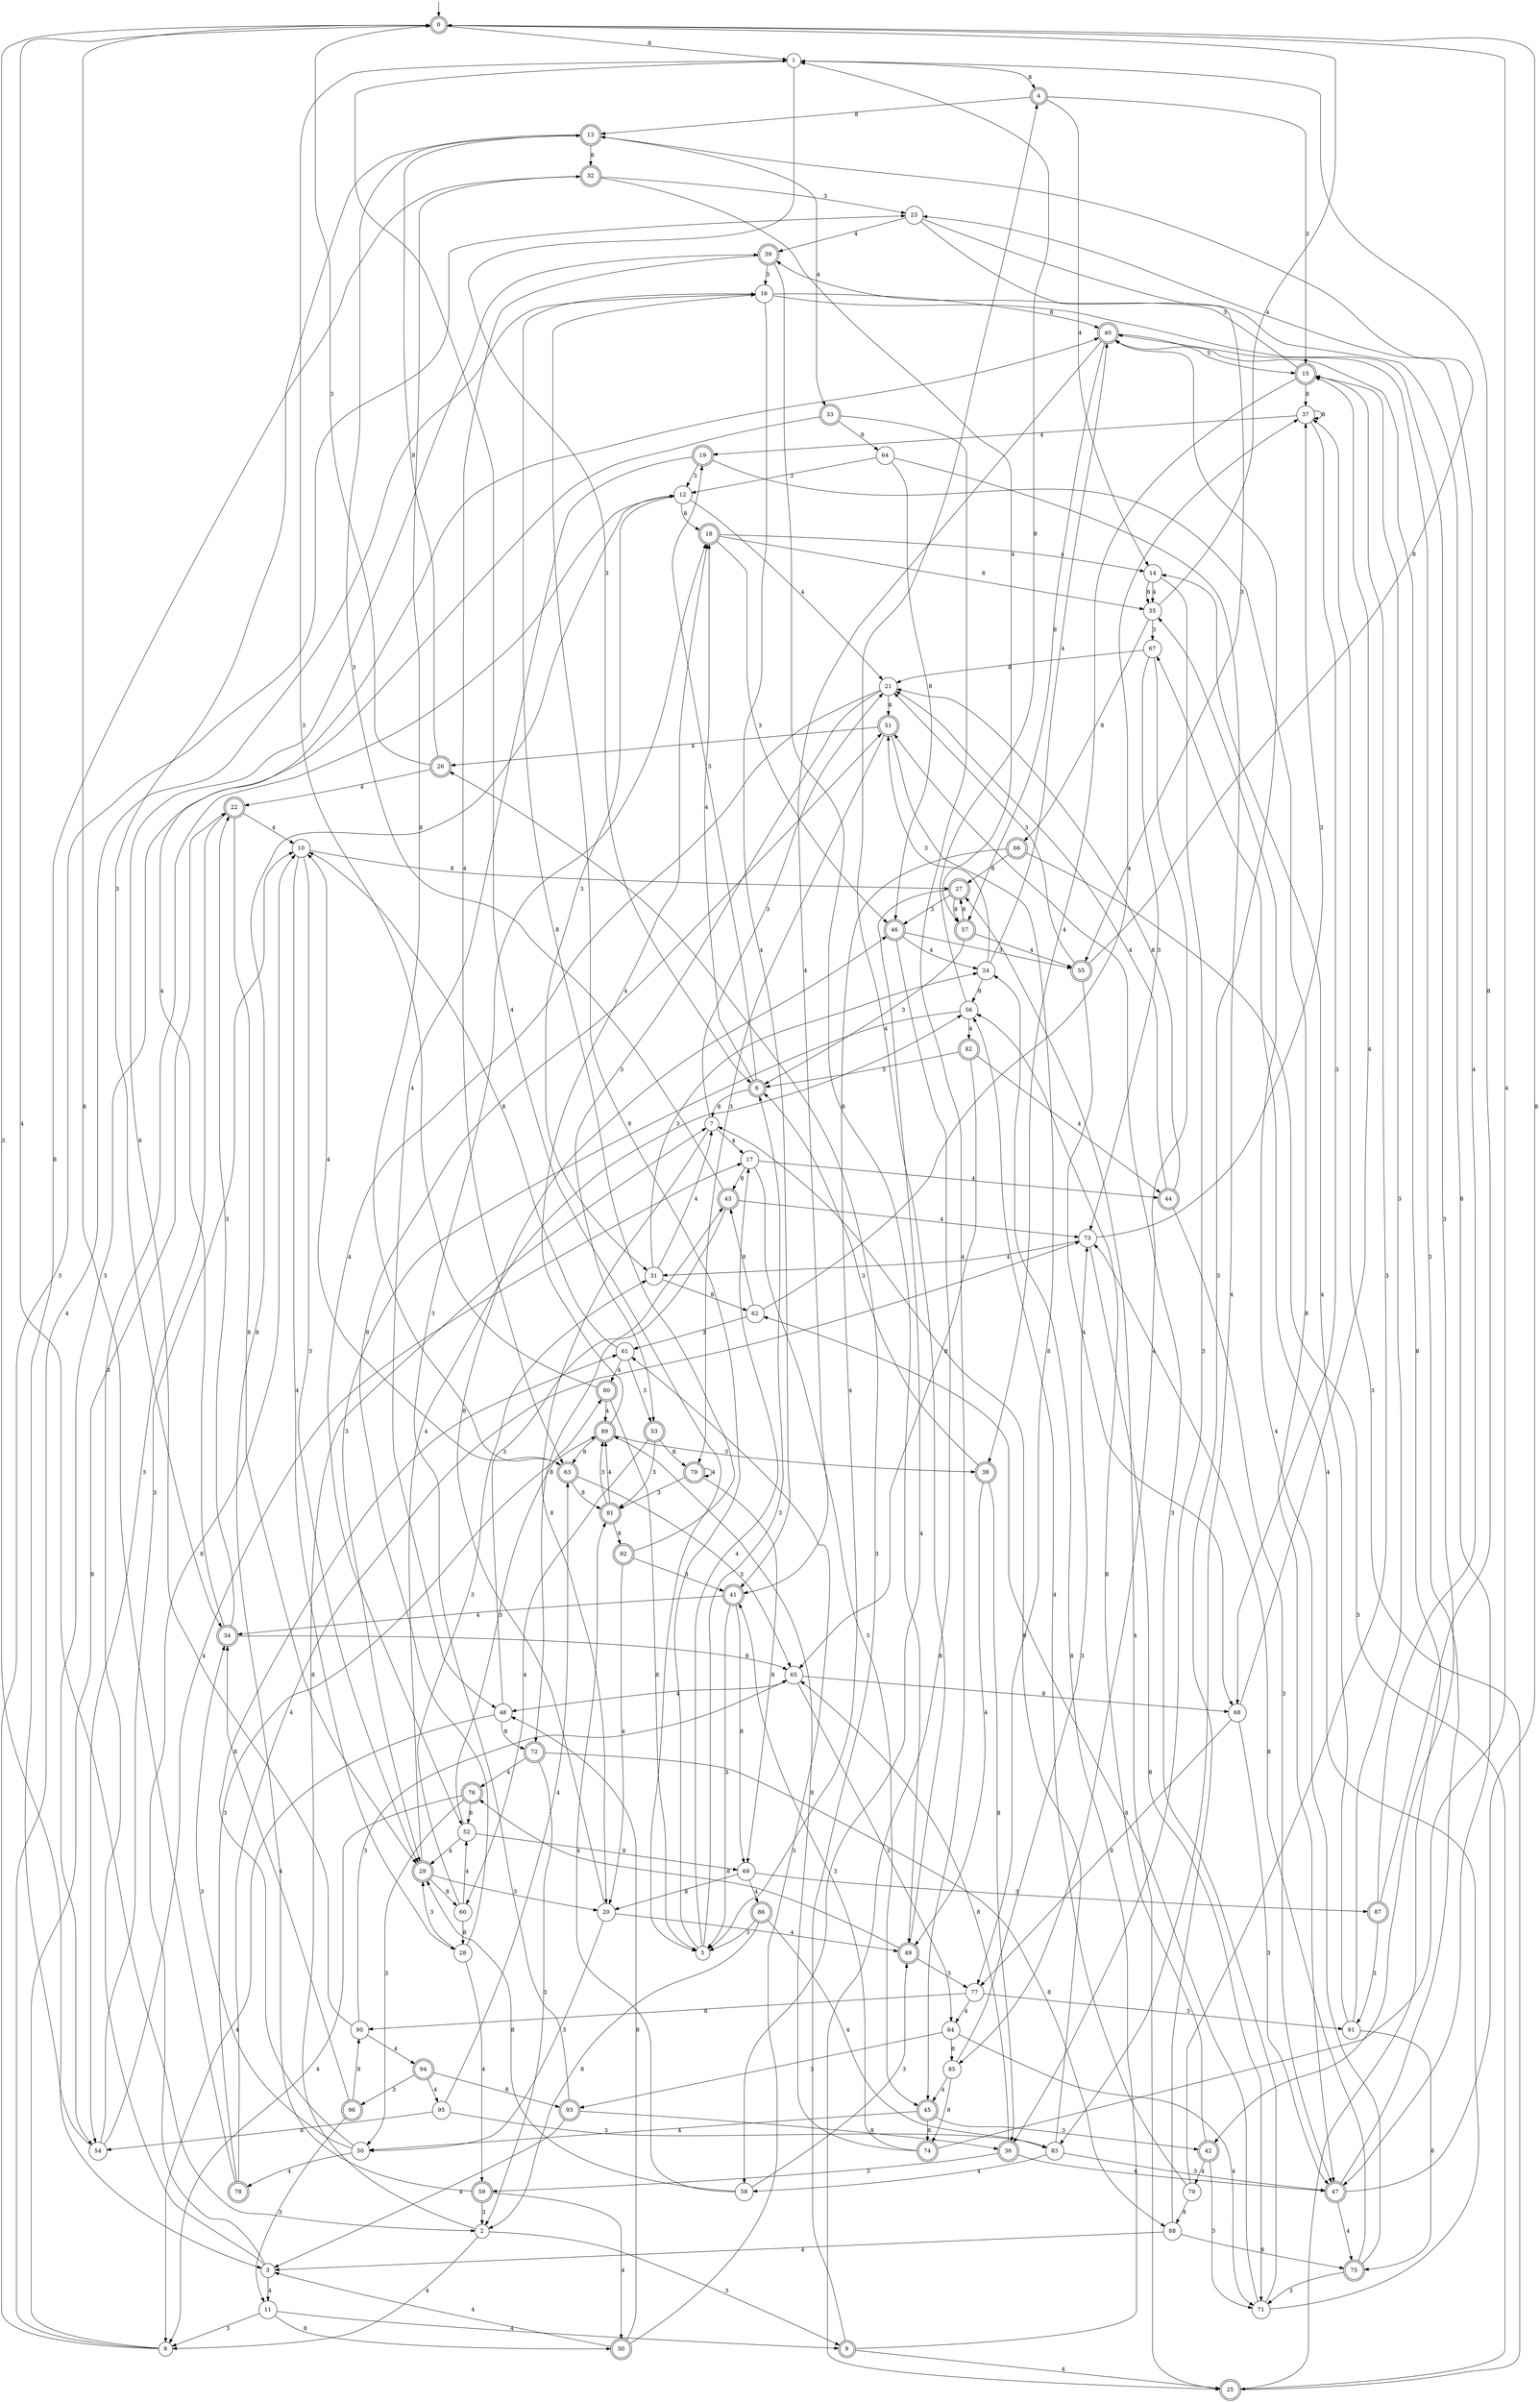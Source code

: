 digraph g {

	s0 [shape="doublecircle" label="0"];
	s1 [shape="circle" label="1"];
	s2 [shape="circle" label="2"];
	s3 [shape="circle" label="3"];
	s4 [shape="doublecircle" label="4"];
	s5 [shape="circle" label="5"];
	s6 [shape="doublecircle" label="6"];
	s7 [shape="circle" label="7"];
	s8 [shape="circle" label="8"];
	s9 [shape="doublecircle" label="9"];
	s10 [shape="circle" label="10"];
	s11 [shape="circle" label="11"];
	s12 [shape="circle" label="12"];
	s13 [shape="doublecircle" label="13"];
	s14 [shape="circle" label="14"];
	s15 [shape="doublecircle" label="15"];
	s16 [shape="circle" label="16"];
	s17 [shape="circle" label="17"];
	s18 [shape="doublecircle" label="18"];
	s19 [shape="doublecircle" label="19"];
	s20 [shape="circle" label="20"];
	s21 [shape="circle" label="21"];
	s22 [shape="doublecircle" label="22"];
	s23 [shape="circle" label="23"];
	s24 [shape="circle" label="24"];
	s25 [shape="doublecircle" label="25"];
	s26 [shape="doublecircle" label="26"];
	s27 [shape="doublecircle" label="27"];
	s28 [shape="circle" label="28"];
	s29 [shape="doublecircle" label="29"];
	s30 [shape="doublecircle" label="30"];
	s31 [shape="circle" label="31"];
	s32 [shape="doublecircle" label="32"];
	s33 [shape="doublecircle" label="33"];
	s34 [shape="doublecircle" label="34"];
	s35 [shape="circle" label="35"];
	s36 [shape="doublecircle" label="36"];
	s37 [shape="circle" label="37"];
	s38 [shape="doublecircle" label="38"];
	s39 [shape="doublecircle" label="39"];
	s40 [shape="doublecircle" label="40"];
	s41 [shape="doublecircle" label="41"];
	s42 [shape="doublecircle" label="42"];
	s43 [shape="doublecircle" label="43"];
	s44 [shape="doublecircle" label="44"];
	s45 [shape="doublecircle" label="45"];
	s46 [shape="doublecircle" label="46"];
	s47 [shape="doublecircle" label="47"];
	s48 [shape="circle" label="48"];
	s49 [shape="doublecircle" label="49"];
	s50 [shape="circle" label="50"];
	s51 [shape="doublecircle" label="51"];
	s52 [shape="circle" label="52"];
	s53 [shape="doublecircle" label="53"];
	s54 [shape="circle" label="54"];
	s55 [shape="doublecircle" label="55"];
	s56 [shape="circle" label="56"];
	s57 [shape="doublecircle" label="57"];
	s58 [shape="circle" label="58"];
	s59 [shape="doublecircle" label="59"];
	s60 [shape="circle" label="60"];
	s61 [shape="circle" label="61"];
	s62 [shape="circle" label="62"];
	s63 [shape="doublecircle" label="63"];
	s64 [shape="circle" label="64"];
	s65 [shape="circle" label="65"];
	s66 [shape="doublecircle" label="66"];
	s67 [shape="circle" label="67"];
	s68 [shape="circle" label="68"];
	s69 [shape="circle" label="69"];
	s70 [shape="circle" label="70"];
	s71 [shape="circle" label="71"];
	s72 [shape="doublecircle" label="72"];
	s73 [shape="circle" label="73"];
	s74 [shape="doublecircle" label="74"];
	s75 [shape="doublecircle" label="75"];
	s76 [shape="doublecircle" label="76"];
	s77 [shape="circle" label="77"];
	s78 [shape="doublecircle" label="78"];
	s79 [shape="doublecircle" label="79"];
	s80 [shape="doublecircle" label="80"];
	s81 [shape="doublecircle" label="81"];
	s82 [shape="doublecircle" label="82"];
	s83 [shape="circle" label="83"];
	s84 [shape="circle" label="84"];
	s85 [shape="circle" label="85"];
	s86 [shape="doublecircle" label="86"];
	s87 [shape="doublecircle" label="87"];
	s88 [shape="circle" label="88"];
	s89 [shape="doublecircle" label="89"];
	s90 [shape="circle" label="90"];
	s91 [shape="circle" label="91"];
	s92 [shape="doublecircle" label="92"];
	s93 [shape="doublecircle" label="93"];
	s94 [shape="doublecircle" label="94"];
	s95 [shape="circle" label="95"];
	s96 [shape="doublecircle" label="96"];
	s0 -> s1 [label="8"];
	s0 -> s2 [label="4"];
	s0 -> s3 [label="3"];
	s1 -> s4 [label="8"];
	s1 -> s5 [label="4"];
	s1 -> s6 [label="3"];
	s2 -> s7 [label="8"];
	s2 -> s8 [label="4"];
	s2 -> s9 [label="3"];
	s3 -> s10 [label="8"];
	s3 -> s11 [label="4"];
	s3 -> s12 [label="3"];
	s4 -> s13 [label="8"];
	s4 -> s14 [label="4"];
	s4 -> s15 [label="3"];
	s5 -> s16 [label="8"];
	s5 -> s17 [label="4"];
	s5 -> s6 [label="3"];
	s6 -> s7 [label="8"];
	s6 -> s18 [label="4"];
	s6 -> s19 [label="3"];
	s7 -> s20 [label="8"];
	s7 -> s17 [label="4"];
	s7 -> s21 [label="3"];
	s8 -> s22 [label="8"];
	s8 -> s16 [label="4"];
	s8 -> s23 [label="3"];
	s9 -> s24 [label="8"];
	s9 -> s25 [label="4"];
	s9 -> s26 [label="3"];
	s10 -> s27 [label="8"];
	s10 -> s28 [label="4"];
	s10 -> s29 [label="3"];
	s11 -> s30 [label="8"];
	s11 -> s9 [label="4"];
	s11 -> s8 [label="3"];
	s12 -> s18 [label="8"];
	s12 -> s21 [label="4"];
	s12 -> s31 [label="3"];
	s13 -> s32 [label="8"];
	s13 -> s33 [label="4"];
	s13 -> s34 [label="3"];
	s14 -> s35 [label="8"];
	s14 -> s35 [label="4"];
	s14 -> s36 [label="3"];
	s15 -> s37 [label="8"];
	s15 -> s38 [label="4"];
	s15 -> s39 [label="3"];
	s16 -> s40 [label="8"];
	s16 -> s41 [label="4"];
	s16 -> s42 [label="3"];
	s17 -> s43 [label="8"];
	s17 -> s44 [label="4"];
	s17 -> s45 [label="3"];
	s18 -> s35 [label="8"];
	s18 -> s14 [label="4"];
	s18 -> s46 [label="3"];
	s19 -> s47 [label="8"];
	s19 -> s48 [label="4"];
	s19 -> s12 [label="3"];
	s20 -> s46 [label="8"];
	s20 -> s49 [label="4"];
	s20 -> s50 [label="3"];
	s21 -> s51 [label="8"];
	s21 -> s52 [label="4"];
	s21 -> s53 [label="3"];
	s22 -> s29 [label="8"];
	s22 -> s10 [label="4"];
	s22 -> s54 [label="3"];
	s23 -> s47 [label="8"];
	s23 -> s39 [label="4"];
	s23 -> s55 [label="3"];
	s24 -> s56 [label="8"];
	s24 -> s40 [label="4"];
	s24 -> s51 [label="3"];
	s25 -> s40 [label="8"];
	s25 -> s27 [label="4"];
	s25 -> s37 [label="3"];
	s26 -> s13 [label="8"];
	s26 -> s22 [label="4"];
	s26 -> s0 [label="3"];
	s27 -> s57 [label="8"];
	s27 -> s58 [label="4"];
	s27 -> s46 [label="3"];
	s28 -> s51 [label="8"];
	s28 -> s59 [label="4"];
	s28 -> s29 [label="3"];
	s29 -> s60 [label="8"];
	s29 -> s56 [label="4"];
	s29 -> s20 [label="3"];
	s30 -> s48 [label="8"];
	s30 -> s3 [label="4"];
	s30 -> s61 [label="3"];
	s31 -> s62 [label="8"];
	s31 -> s7 [label="4"];
	s31 -> s24 [label="3"];
	s32 -> s63 [label="8"];
	s32 -> s57 [label="4"];
	s32 -> s23 [label="3"];
	s33 -> s64 [label="8"];
	s33 -> s45 [label="4"];
	s33 -> s54 [label="3"];
	s34 -> s65 [label="8"];
	s34 -> s40 [label="4"];
	s34 -> s22 [label="3"];
	s35 -> s66 [label="8"];
	s35 -> s0 [label="4"];
	s35 -> s67 [label="3"];
	s36 -> s65 [label="8"];
	s36 -> s47 [label="4"];
	s36 -> s59 [label="3"];
	s37 -> s37 [label="8"];
	s37 -> s19 [label="4"];
	s37 -> s68 [label="3"];
	s38 -> s36 [label="8"];
	s38 -> s49 [label="4"];
	s38 -> s6 [label="3"];
	s39 -> s49 [label="8"];
	s39 -> s63 [label="4"];
	s39 -> s16 [label="3"];
	s40 -> s57 [label="8"];
	s40 -> s41 [label="4"];
	s40 -> s15 [label="3"];
	s41 -> s69 [label="8"];
	s41 -> s34 [label="4"];
	s41 -> s5 [label="3"];
	s42 -> s56 [label="8"];
	s42 -> s70 [label="4"];
	s42 -> s71 [label="3"];
	s43 -> s72 [label="8"];
	s43 -> s73 [label="4"];
	s43 -> s13 [label="3"];
	s44 -> s21 [label="8"];
	s44 -> s21 [label="4"];
	s44 -> s47 [label="3"];
	s45 -> s74 [label="8"];
	s45 -> s50 [label="4"];
	s45 -> s42 [label="3"];
	s46 -> s25 [label="8"];
	s46 -> s24 [label="4"];
	s46 -> s55 [label="3"];
	s47 -> s0 [label="8"];
	s47 -> s75 [label="4"];
	s47 -> s40 [label="3"];
	s48 -> s72 [label="8"];
	s48 -> s8 [label="4"];
	s48 -> s43 [label="3"];
	s49 -> s76 [label="8"];
	s49 -> s4 [label="4"];
	s49 -> s77 [label="3"];
	s50 -> s61 [label="8"];
	s50 -> s78 [label="4"];
	s50 -> s34 [label="3"];
	s51 -> s77 [label="8"];
	s51 -> s26 [label="4"];
	s51 -> s79 [label="3"];
	s52 -> s69 [label="8"];
	s52 -> s29 [label="4"];
	s52 -> s80 [label="3"];
	s53 -> s79 [label="8"];
	s53 -> s60 [label="4"];
	s53 -> s81 [label="3"];
	s54 -> s32 [label="8"];
	s54 -> s17 [label="4"];
	s54 -> s10 [label="3"];
	s55 -> s13 [label="8"];
	s55 -> s68 [label="4"];
	s55 -> s21 [label="3"];
	s56 -> s1 [label="8"];
	s56 -> s82 [label="4"];
	s56 -> s29 [label="3"];
	s57 -> s27 [label="8"];
	s57 -> s55 [label="4"];
	s57 -> s6 [label="3"];
	s58 -> s29 [label="8"];
	s58 -> s81 [label="4"];
	s58 -> s49 [label="3"];
	s59 -> s12 [label="8"];
	s59 -> s30 [label="4"];
	s59 -> s2 [label="3"];
	s60 -> s28 [label="8"];
	s60 -> s52 [label="4"];
	s60 -> s31 [label="3"];
	s61 -> s10 [label="8"];
	s61 -> s80 [label="4"];
	s61 -> s53 [label="3"];
	s62 -> s43 [label="8"];
	s62 -> s37 [label="4"];
	s62 -> s61 [label="3"];
	s63 -> s81 [label="8"];
	s63 -> s10 [label="4"];
	s63 -> s65 [label="3"];
	s64 -> s46 [label="8"];
	s64 -> s83 [label="4"];
	s64 -> s12 [label="3"];
	s65 -> s68 [label="8"];
	s65 -> s48 [label="4"];
	s65 -> s84 [label="3"];
	s66 -> s27 [label="8"];
	s66 -> s5 [label="4"];
	s66 -> s25 [label="3"];
	s67 -> s21 [label="8"];
	s67 -> s85 [label="4"];
	s67 -> s73 [label="3"];
	s68 -> s77 [label="8"];
	s68 -> s15 [label="4"];
	s68 -> s47 [label="3"];
	s69 -> s20 [label="8"];
	s69 -> s86 [label="4"];
	s69 -> s87 [label="3"];
	s70 -> s88 [label="8"];
	s70 -> s56 [label="4"];
	s70 -> s15 [label="3"];
	s71 -> s62 [label="8"];
	s71 -> s67 [label="4"];
	s71 -> s51 [label="3"];
	s72 -> s88 [label="8"];
	s72 -> s76 [label="4"];
	s72 -> s2 [label="3"];
	s73 -> s71 [label="8"];
	s73 -> s31 [label="4"];
	s73 -> s37 [label="3"];
	s74 -> s89 [label="8"];
	s74 -> s0 [label="4"];
	s74 -> s41 [label="3"];
	s75 -> s73 [label="8"];
	s75 -> s35 [label="4"];
	s75 -> s71 [label="3"];
	s76 -> s52 [label="8"];
	s76 -> s8 [label="4"];
	s76 -> s50 [label="3"];
	s77 -> s90 [label="8"];
	s77 -> s84 [label="4"];
	s77 -> s91 [label="3"];
	s78 -> s0 [label="8"];
	s78 -> s73 [label="4"];
	s78 -> s89 [label="3"];
	s79 -> s69 [label="8"];
	s79 -> s79 [label="4"];
	s79 -> s81 [label="3"];
	s80 -> s5 [label="8"];
	s80 -> s89 [label="4"];
	s80 -> s1 [label="3"];
	s81 -> s92 [label="8"];
	s81 -> s89 [label="4"];
	s81 -> s89 [label="3"];
	s82 -> s65 [label="8"];
	s82 -> s44 [label="4"];
	s82 -> s6 [label="3"];
	s83 -> s7 [label="8"];
	s83 -> s58 [label="4"];
	s83 -> s47 [label="3"];
	s84 -> s85 [label="8"];
	s84 -> s71 [label="4"];
	s84 -> s93 [label="3"];
	s85 -> s74 [label="8"];
	s85 -> s45 [label="4"];
	s85 -> s73 [label="3"];
	s86 -> s2 [label="8"];
	s86 -> s83 [label="4"];
	s86 -> s5 [label="3"];
	s87 -> s1 [label="8"];
	s87 -> s23 [label="4"];
	s87 -> s91 [label="3"];
	s88 -> s75 [label="8"];
	s88 -> s3 [label="4"];
	s88 -> s40 [label="3"];
	s89 -> s63 [label="8"];
	s89 -> s18 [label="4"];
	s89 -> s38 [label="3"];
	s90 -> s39 [label="8"];
	s90 -> s94 [label="4"];
	s90 -> s65 [label="3"];
	s91 -> s75 [label="8"];
	s91 -> s14 [label="4"];
	s91 -> s15 [label="3"];
	s92 -> s16 [label="8"];
	s92 -> s20 [label="4"];
	s92 -> s41 [label="3"];
	s93 -> s36 [label="8"];
	s93 -> s3 [label="4"];
	s93 -> s18 [label="3"];
	s94 -> s93 [label="8"];
	s94 -> s95 [label="4"];
	s94 -> s96 [label="3"];
	s95 -> s54 [label="8"];
	s95 -> s63 [label="4"];
	s95 -> s83 [label="3"];
	s96 -> s90 [label="8"];
	s96 -> s34 [label="4"];
	s96 -> s11 [label="3"];

__start0 [label="" shape="none" width="0" height="0"];
__start0 -> s0;

}
